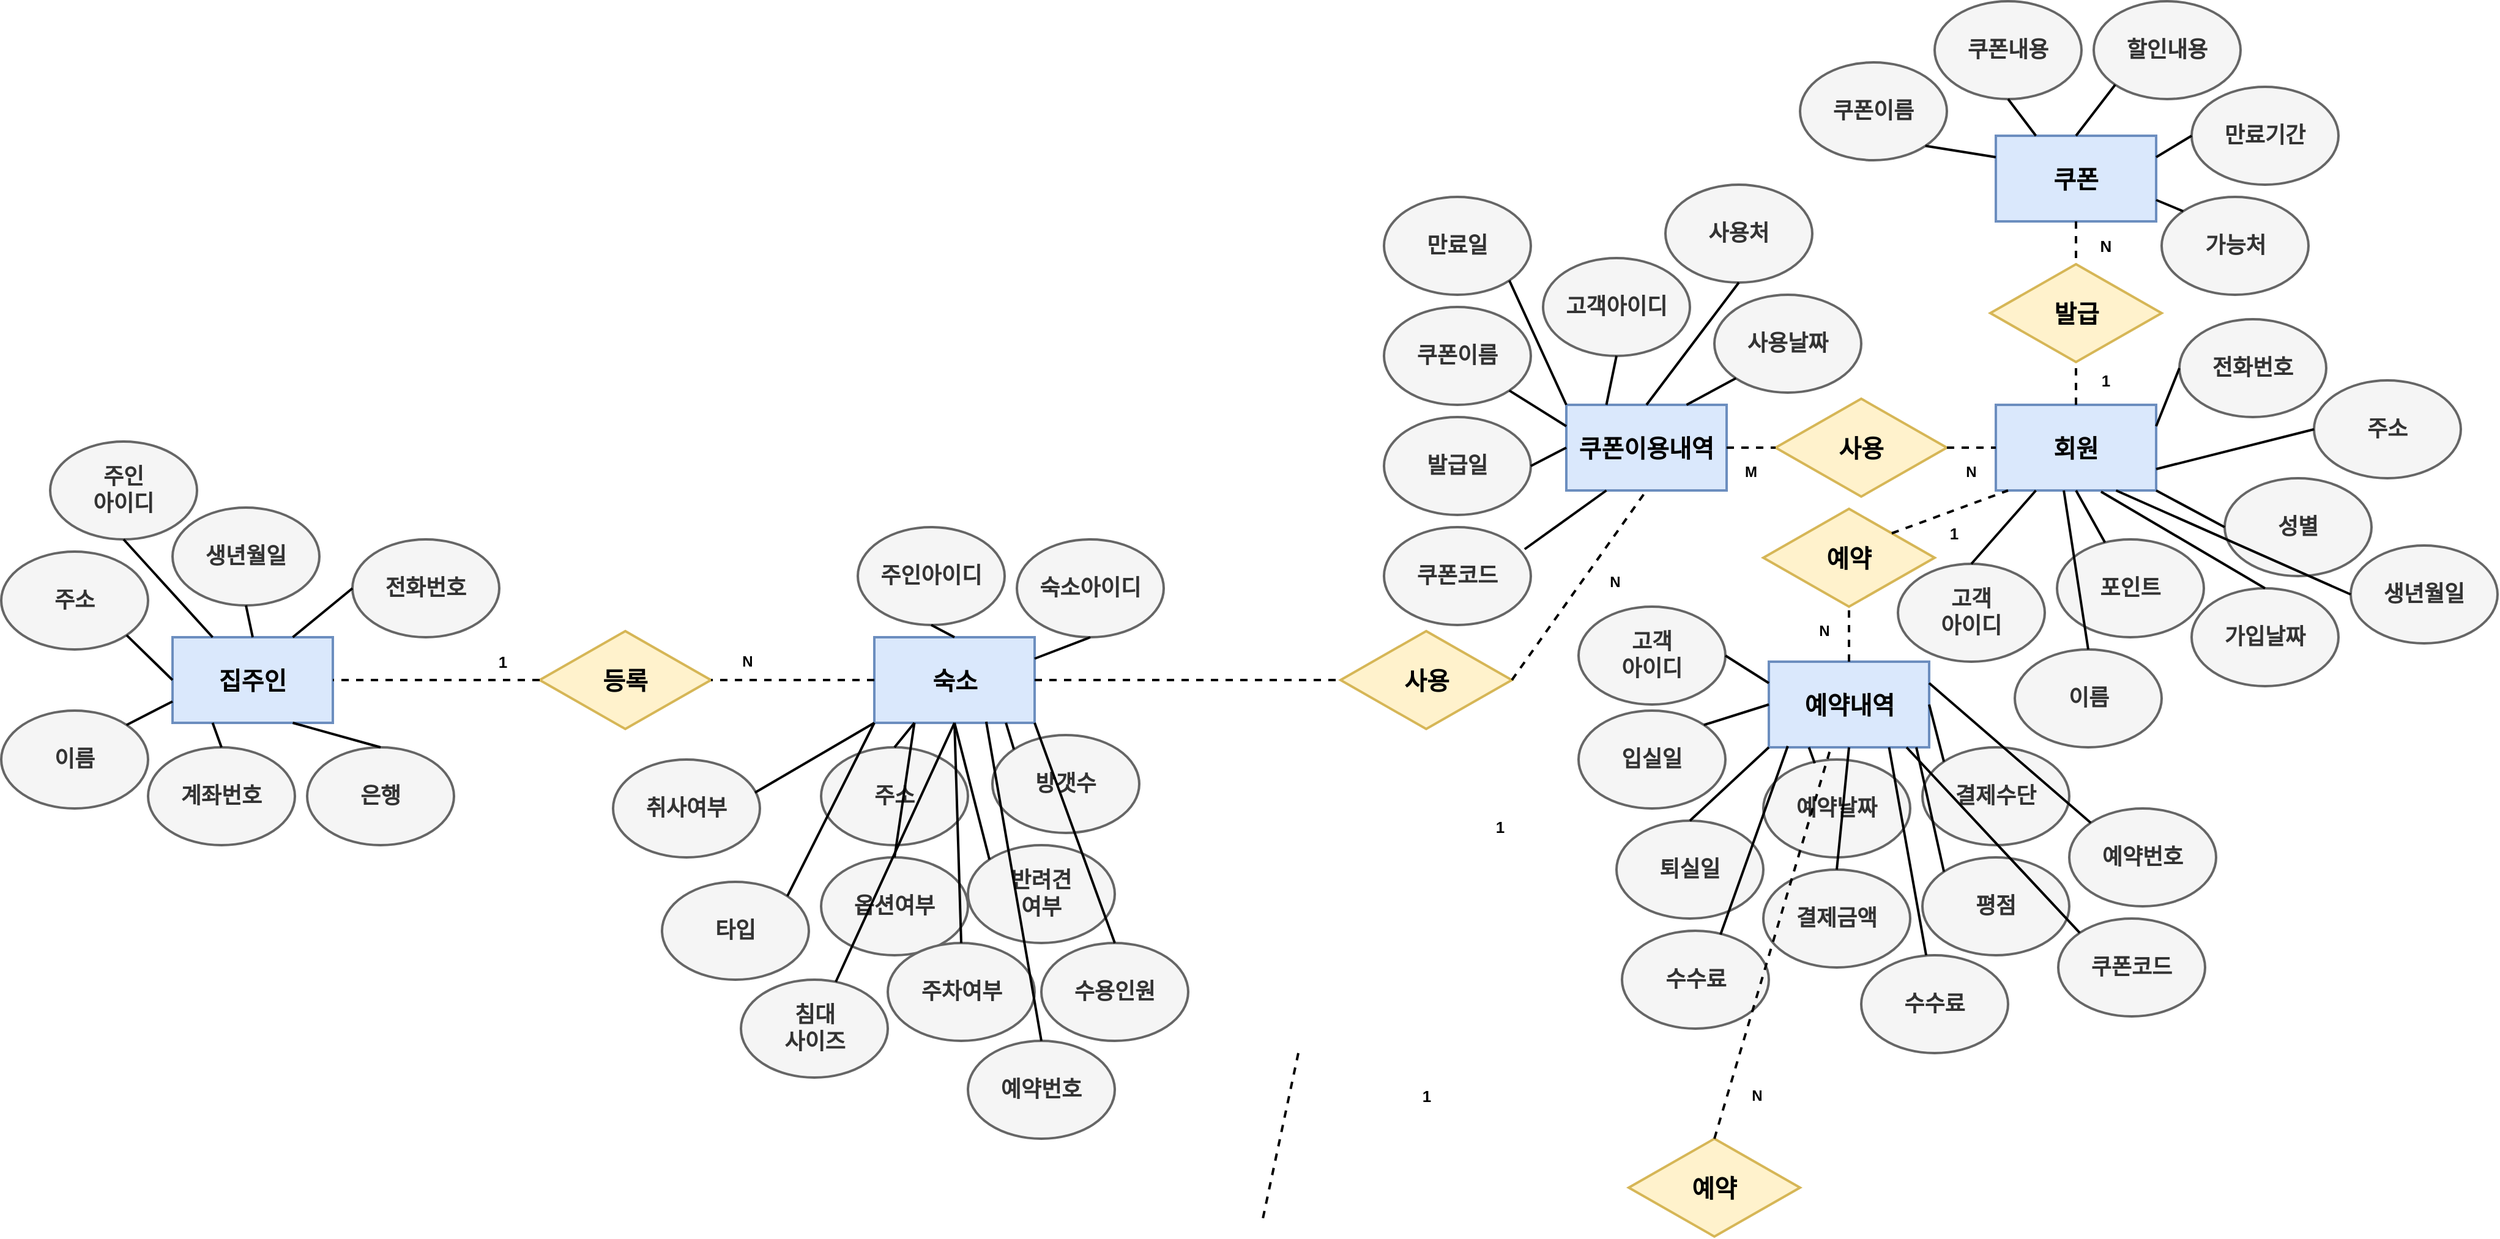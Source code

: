 <mxfile version="26.0.16">
  <diagram name="페이지-1" id="A7KoAqLpkC3rf8sDOBmB">
    <mxGraphModel dx="3703" dy="1114" grid="1" gridSize="10" guides="1" tooltips="1" connect="1" arrows="1" fold="1" page="1" pageScale="1" pageWidth="827" pageHeight="1169" math="0" shadow="0">
      <root>
        <mxCell id="0" />
        <mxCell id="1" parent="0" />
        <mxCell id="lKcTm5he1GSqPfXgZawS-9" value="등록" style="rhombus;whiteSpace=wrap;html=1;strokeWidth=2;fontSize=20;fontStyle=1;fillColor=#fff2cc;strokeColor=#d6b656;" parent="1" vertex="1">
          <mxGeometry x="-670" y="685" width="140" height="80" as="geometry" />
        </mxCell>
        <mxCell id="XDs98SbG8sYgr_woH9iY-4" value="예약" style="rhombus;whiteSpace=wrap;html=1;strokeWidth=2;fontSize=20;fontStyle=1;fillColor=#fff2cc;strokeColor=#d6b656;" parent="1" vertex="1">
          <mxGeometry x="330" y="585" width="140" height="80" as="geometry" />
        </mxCell>
        <mxCell id="BoZ32wy5WJJVuOqSIw8r-2" value="&lt;b&gt;쿠폰&lt;/b&gt;" style="rounded=0;whiteSpace=wrap;html=1;fillColor=#dae8fc;strokeColor=#6c8ebf;strokeWidth=2;fontSize=20;" parent="1" vertex="1">
          <mxGeometry x="520" y="280" width="131" height="70" as="geometry" />
        </mxCell>
        <mxCell id="BoZ32wy5WJJVuOqSIw8r-3" value="&lt;b&gt;회원&lt;/b&gt;" style="rounded=0;whiteSpace=wrap;html=1;fillColor=#dae8fc;strokeColor=#6c8ebf;strokeWidth=2;fontSize=20;" parent="1" vertex="1">
          <mxGeometry x="520" y="500" width="131" height="70" as="geometry" />
        </mxCell>
        <mxCell id="BoZ32wy5WJJVuOqSIw8r-4" value="&lt;b&gt;집주인&lt;/b&gt;" style="rounded=0;whiteSpace=wrap;html=1;fillColor=#dae8fc;strokeColor=#6c8ebf;strokeWidth=2;fontSize=20;" parent="1" vertex="1">
          <mxGeometry x="-970" y="690" width="131" height="70" as="geometry" />
        </mxCell>
        <mxCell id="BoZ32wy5WJJVuOqSIw8r-5" value="숙소" style="rounded=0;whiteSpace=wrap;html=1;fillColor=#dae8fc;strokeColor=#6c8ebf;strokeWidth=2;fontSize=20;fontStyle=1" parent="1" vertex="1">
          <mxGeometry x="-396.5" y="690" width="131" height="70" as="geometry" />
        </mxCell>
        <mxCell id="BoZ32wy5WJJVuOqSIw8r-6" value="쿠폰이용&lt;span style=&quot;background-color: transparent; color: light-dark(rgb(0, 0, 0), rgb(255, 255, 255));&quot;&gt;내역&lt;/span&gt;" style="rounded=0;whiteSpace=wrap;html=1;fillColor=#dae8fc;strokeColor=#6c8ebf;strokeWidth=2;fontSize=20;fontStyle=1" parent="1" vertex="1">
          <mxGeometry x="169" y="500" width="131" height="70" as="geometry" />
        </mxCell>
        <mxCell id="BoZ32wy5WJJVuOqSIw8r-7" value="예약내역" style="rounded=0;whiteSpace=wrap;html=1;fillColor=#dae8fc;strokeColor=#6c8ebf;strokeWidth=2;fontSize=20;fontStyle=1" parent="1" vertex="1">
          <mxGeometry x="334.5" y="710" width="131" height="70" as="geometry" />
        </mxCell>
        <mxCell id="BoZ32wy5WJJVuOqSIw8r-8" value="발급" style="rhombus;whiteSpace=wrap;html=1;strokeWidth=2;fontSize=20;fontStyle=1;fillColor=#fff2cc;strokeColor=#d6b656;" parent="1" vertex="1">
          <mxGeometry x="515.5" y="385" width="140" height="80" as="geometry" />
        </mxCell>
        <mxCell id="BoZ32wy5WJJVuOqSIw8r-15" value="사용" style="rhombus;whiteSpace=wrap;html=1;strokeWidth=2;fontSize=20;fontStyle=1;fillColor=#fff2cc;strokeColor=#d6b656;" parent="1" vertex="1">
          <mxGeometry x="340" y="495" width="140" height="80" as="geometry" />
        </mxCell>
        <mxCell id="BoZ32wy5WJJVuOqSIw8r-18" value="&lt;b&gt;할인내용&lt;/b&gt;" style="ellipse;whiteSpace=wrap;html=1;fillColor=#f5f5f5;fontColor=#333333;strokeColor=#666666;strokeWidth=2;fontSize=18;" parent="1" vertex="1">
          <mxGeometry x="600" y="170" width="120" height="80" as="geometry" />
        </mxCell>
        <mxCell id="BoZ32wy5WJJVuOqSIw8r-19" value="만료기간" style="ellipse;whiteSpace=wrap;html=1;fillColor=#f5f5f5;fontColor=#333333;strokeColor=#666666;strokeWidth=2;fontSize=18;fontStyle=1" parent="1" vertex="1">
          <mxGeometry x="680" y="240" width="120" height="80" as="geometry" />
        </mxCell>
        <mxCell id="BoZ32wy5WJJVuOqSIw8r-20" value="쿠폰내용" style="ellipse;whiteSpace=wrap;html=1;fillColor=#f5f5f5;fontColor=#333333;strokeColor=#666666;strokeWidth=2;fontSize=18;fontStyle=1" parent="1" vertex="1">
          <mxGeometry x="470" y="170" width="120" height="80" as="geometry" />
        </mxCell>
        <mxCell id="BoZ32wy5WJJVuOqSIw8r-21" value="&lt;b&gt;쿠폰이름&lt;/b&gt;" style="ellipse;whiteSpace=wrap;html=1;fillColor=#f5f5f5;fontColor=#333333;strokeColor=#666666;strokeWidth=2;fontSize=18;" parent="1" vertex="1">
          <mxGeometry x="360" y="220" width="120" height="80" as="geometry" />
        </mxCell>
        <mxCell id="BoZ32wy5WJJVuOqSIw8r-22" value="" style="endArrow=none;html=1;rounded=0;entryX=1;entryY=1;entryDx=0;entryDy=0;exitX=0;exitY=0.25;exitDx=0;exitDy=0;strokeWidth=2;" parent="1" source="BoZ32wy5WJJVuOqSIw8r-2" target="BoZ32wy5WJJVuOqSIw8r-21" edge="1">
          <mxGeometry width="50" height="50" relative="1" as="geometry">
            <mxPoint x="390" y="380" as="sourcePoint" />
            <mxPoint x="440" y="330" as="targetPoint" />
          </mxGeometry>
        </mxCell>
        <mxCell id="BoZ32wy5WJJVuOqSIw8r-23" value="" style="endArrow=none;html=1;rounded=0;entryX=0.5;entryY=1;entryDx=0;entryDy=0;exitX=0.25;exitY=0;exitDx=0;exitDy=0;strokeWidth=2;" parent="1" source="BoZ32wy5WJJVuOqSIw8r-2" target="BoZ32wy5WJJVuOqSIw8r-20" edge="1">
          <mxGeometry width="50" height="50" relative="1" as="geometry">
            <mxPoint x="530" y="308" as="sourcePoint" />
            <mxPoint x="440" y="250" as="targetPoint" />
          </mxGeometry>
        </mxCell>
        <mxCell id="BoZ32wy5WJJVuOqSIw8r-24" value="" style="endArrow=none;html=1;rounded=0;entryX=0;entryY=1;entryDx=0;entryDy=0;exitX=0.5;exitY=0;exitDx=0;exitDy=0;strokeWidth=2;" parent="1" source="BoZ32wy5WJJVuOqSIw8r-2" target="BoZ32wy5WJJVuOqSIw8r-18" edge="1">
          <mxGeometry width="50" height="50" relative="1" as="geometry">
            <mxPoint x="563" y="290" as="sourcePoint" />
            <mxPoint x="570" y="250" as="targetPoint" />
          </mxGeometry>
        </mxCell>
        <mxCell id="BoZ32wy5WJJVuOqSIw8r-25" value="" style="endArrow=none;html=1;rounded=0;entryX=0;entryY=0.5;entryDx=0;entryDy=0;exitX=1;exitY=0.25;exitDx=0;exitDy=0;strokeWidth=2;" parent="1" source="BoZ32wy5WJJVuOqSIw8r-2" target="BoZ32wy5WJJVuOqSIw8r-19" edge="1">
          <mxGeometry width="50" height="50" relative="1" as="geometry">
            <mxPoint x="596" y="290" as="sourcePoint" />
            <mxPoint x="658" y="238" as="targetPoint" />
          </mxGeometry>
        </mxCell>
        <mxCell id="BoZ32wy5WJJVuOqSIw8r-26" value="가능처" style="ellipse;whiteSpace=wrap;html=1;fillColor=#f5f5f5;fontColor=#333333;strokeColor=#666666;strokeWidth=2;fontSize=18;fontStyle=1" parent="1" vertex="1">
          <mxGeometry x="655.5" y="330" width="120" height="80" as="geometry" />
        </mxCell>
        <mxCell id="BoZ32wy5WJJVuOqSIw8r-27" value="" style="endArrow=none;html=1;rounded=0;entryX=0;entryY=0;entryDx=0;entryDy=0;exitX=1;exitY=0.75;exitDx=0;exitDy=0;strokeWidth=2;" parent="1" source="BoZ32wy5WJJVuOqSIw8r-2" target="BoZ32wy5WJJVuOqSIw8r-26" edge="1">
          <mxGeometry width="50" height="50" relative="1" as="geometry">
            <mxPoint x="661" y="308" as="sourcePoint" />
            <mxPoint x="690" y="290" as="targetPoint" />
          </mxGeometry>
        </mxCell>
        <mxCell id="BoZ32wy5WJJVuOqSIw8r-28" value="" style="endArrow=none;dashed=1;html=1;rounded=0;entryX=0.5;entryY=1;entryDx=0;entryDy=0;exitX=0.5;exitY=0;exitDx=0;exitDy=0;strokeWidth=2;" parent="1" source="BoZ32wy5WJJVuOqSIw8r-3" target="BoZ32wy5WJJVuOqSIw8r-8" edge="1">
          <mxGeometry width="50" height="50" relative="1" as="geometry">
            <mxPoint x="390" y="380" as="sourcePoint" />
            <mxPoint x="440" y="330" as="targetPoint" />
          </mxGeometry>
        </mxCell>
        <mxCell id="BoZ32wy5WJJVuOqSIw8r-29" value="" style="endArrow=none;dashed=1;html=1;rounded=0;entryX=0.5;entryY=0;entryDx=0;entryDy=0;exitX=0.5;exitY=1;exitDx=0;exitDy=0;strokeWidth=2;" parent="1" source="BoZ32wy5WJJVuOqSIw8r-2" target="BoZ32wy5WJJVuOqSIw8r-8" edge="1">
          <mxGeometry width="50" height="50" relative="1" as="geometry">
            <mxPoint x="326" y="325" as="sourcePoint" />
            <mxPoint x="354" y="325" as="targetPoint" />
          </mxGeometry>
        </mxCell>
        <mxCell id="BoZ32wy5WJJVuOqSIw8r-30" value="1" style="text;html=1;align=center;verticalAlign=middle;whiteSpace=wrap;rounded=0;fontStyle=1;fontSize=13;" parent="1" vertex="1">
          <mxGeometry x="580" y="465" width="60" height="30" as="geometry" />
        </mxCell>
        <mxCell id="BoZ32wy5WJJVuOqSIw8r-31" value="N" style="text;html=1;align=center;verticalAlign=middle;whiteSpace=wrap;rounded=0;fontStyle=1;fontSize=13;" parent="1" vertex="1">
          <mxGeometry x="580" y="355" width="60" height="30" as="geometry" />
        </mxCell>
        <mxCell id="BoZ32wy5WJJVuOqSIw8r-32" value="" style="endArrow=none;dashed=1;html=1;rounded=0;entryX=0;entryY=0.5;entryDx=0;entryDy=0;exitX=1;exitY=0.5;exitDx=0;exitDy=0;fontStyle=1;endSize=7;strokeWidth=2;" parent="1" source="BoZ32wy5WJJVuOqSIw8r-15" target="BoZ32wy5WJJVuOqSIw8r-3" edge="1">
          <mxGeometry width="50" height="50" relative="1" as="geometry">
            <mxPoint x="530" y="325" as="sourcePoint" />
            <mxPoint x="494" y="325" as="targetPoint" />
          </mxGeometry>
        </mxCell>
        <mxCell id="BoZ32wy5WJJVuOqSIw8r-33" value="" style="endArrow=none;dashed=1;html=1;rounded=0;entryX=0;entryY=0.5;entryDx=0;entryDy=0;exitX=1;exitY=0.5;exitDx=0;exitDy=0;fontStyle=1;strokeWidth=2;" parent="1" source="BoZ32wy5WJJVuOqSIw8r-6" target="BoZ32wy5WJJVuOqSIw8r-15" edge="1">
          <mxGeometry width="50" height="50" relative="1" as="geometry">
            <mxPoint x="260" y="395" as="sourcePoint" />
            <mxPoint x="260" y="360" as="targetPoint" />
          </mxGeometry>
        </mxCell>
        <mxCell id="BoZ32wy5WJJVuOqSIw8r-34" value="N" style="text;html=1;align=center;verticalAlign=middle;whiteSpace=wrap;rounded=0;fontStyle=1" parent="1" vertex="1">
          <mxGeometry x="470" y="540" width="60" height="30" as="geometry" />
        </mxCell>
        <mxCell id="BoZ32wy5WJJVuOqSIw8r-35" value="M" style="text;html=1;align=center;verticalAlign=middle;whiteSpace=wrap;rounded=0;fontStyle=1" parent="1" vertex="1">
          <mxGeometry x="290" y="540" width="60" height="30" as="geometry" />
        </mxCell>
        <mxCell id="BoZ32wy5WJJVuOqSIw8r-37" value="생년월일" style="ellipse;whiteSpace=wrap;html=1;fillColor=#f5f5f5;fontColor=#333333;strokeColor=#666666;strokeWidth=2;fontSize=18;fontStyle=1" parent="1" vertex="1">
          <mxGeometry x="810" y="615" width="120" height="80" as="geometry" />
        </mxCell>
        <mxCell id="BoZ32wy5WJJVuOqSIw8r-38" value="고객&lt;div&gt;아이디&lt;/div&gt;" style="ellipse;whiteSpace=wrap;html=1;fillColor=#f5f5f5;fontColor=#333333;strokeColor=#666666;strokeWidth=2;fontSize=18;fontStyle=1" parent="1" vertex="1">
          <mxGeometry x="440" y="630" width="120" height="80" as="geometry" />
        </mxCell>
        <mxCell id="BoZ32wy5WJJVuOqSIw8r-39" value="이름" style="ellipse;whiteSpace=wrap;html=1;fillColor=#f5f5f5;fontColor=#333333;strokeColor=#666666;strokeWidth=2;fontSize=18;fontStyle=1" parent="1" vertex="1">
          <mxGeometry x="535.5" y="700" width="120" height="80" as="geometry" />
        </mxCell>
        <mxCell id="BoZ32wy5WJJVuOqSIw8r-40" value="주소" style="ellipse;whiteSpace=wrap;html=1;fillColor=#f5f5f5;fontColor=#333333;strokeColor=#666666;strokeWidth=2;fontSize=18;fontStyle=1" parent="1" vertex="1">
          <mxGeometry x="780" y="480" width="120" height="80" as="geometry" />
        </mxCell>
        <mxCell id="BoZ32wy5WJJVuOqSIw8r-41" value="전화번호" style="ellipse;whiteSpace=wrap;html=1;fillColor=#f5f5f5;fontColor=#333333;strokeColor=#666666;strokeWidth=2;fontSize=18;fontStyle=1" parent="1" vertex="1">
          <mxGeometry x="670" y="430" width="120" height="80" as="geometry" />
        </mxCell>
        <mxCell id="BoZ32wy5WJJVuOqSIw8r-42" value="성별" style="ellipse;whiteSpace=wrap;html=1;fillColor=#f5f5f5;fontColor=#333333;strokeColor=#666666;strokeWidth=2;fontSize=18;fontStyle=1" parent="1" vertex="1">
          <mxGeometry x="707" y="560" width="120" height="80" as="geometry" />
        </mxCell>
        <mxCell id="BoZ32wy5WJJVuOqSIw8r-43" value="가입날짜" style="ellipse;whiteSpace=wrap;html=1;fillColor=#f5f5f5;fontColor=#333333;strokeColor=#666666;strokeWidth=2;fontSize=18;fontStyle=1" parent="1" vertex="1">
          <mxGeometry x="680" y="650" width="120" height="80" as="geometry" />
        </mxCell>
        <mxCell id="BoZ32wy5WJJVuOqSIw8r-44" value="포인트" style="ellipse;whiteSpace=wrap;html=1;fillColor=#f5f5f5;fontColor=#333333;strokeColor=#666666;strokeWidth=2;fontSize=18;fontStyle=1" parent="1" vertex="1">
          <mxGeometry x="570" y="610" width="120" height="80" as="geometry" />
        </mxCell>
        <mxCell id="BoZ32wy5WJJVuOqSIw8r-45" value="" style="endArrow=none;html=1;rounded=0;entryX=0;entryY=0.5;entryDx=0;entryDy=0;exitX=1;exitY=0.25;exitDx=0;exitDy=0;strokeWidth=2;" parent="1" source="BoZ32wy5WJJVuOqSIw8r-3" target="BoZ32wy5WJJVuOqSIw8r-41" edge="1">
          <mxGeometry width="50" height="50" relative="1" as="geometry">
            <mxPoint x="530" y="308" as="sourcePoint" />
            <mxPoint x="472" y="298" as="targetPoint" />
            <Array as="points" />
          </mxGeometry>
        </mxCell>
        <mxCell id="BoZ32wy5WJJVuOqSIw8r-46" value="" style="endArrow=none;html=1;rounded=0;entryX=1;entryY=0.75;entryDx=0;entryDy=0;exitX=0;exitY=0.5;exitDx=0;exitDy=0;strokeWidth=2;" parent="1" source="BoZ32wy5WJJVuOqSIw8r-40" target="BoZ32wy5WJJVuOqSIw8r-3" edge="1">
          <mxGeometry width="50" height="50" relative="1" as="geometry">
            <mxPoint x="530" y="308" as="sourcePoint" />
            <mxPoint x="472" y="298" as="targetPoint" />
          </mxGeometry>
        </mxCell>
        <mxCell id="BoZ32wy5WJJVuOqSIw8r-47" value="" style="endArrow=none;html=1;rounded=0;entryX=0.75;entryY=1;entryDx=0;entryDy=0;exitX=0;exitY=0.5;exitDx=0;exitDy=0;strokeWidth=2;" parent="1" source="BoZ32wy5WJJVuOqSIw8r-37" target="BoZ32wy5WJJVuOqSIw8r-3" edge="1">
          <mxGeometry width="50" height="50" relative="1" as="geometry">
            <mxPoint x="698" y="582" as="sourcePoint" />
            <mxPoint x="661" y="563" as="targetPoint" />
          </mxGeometry>
        </mxCell>
        <mxCell id="BoZ32wy5WJJVuOqSIw8r-48" value="" style="endArrow=none;html=1;rounded=0;entryX=1;entryY=1;entryDx=0;entryDy=0;exitX=0;exitY=0.5;exitDx=0;exitDy=0;strokeWidth=2;" parent="1" source="BoZ32wy5WJJVuOqSIw8r-42" target="BoZ32wy5WJJVuOqSIw8r-3" edge="1">
          <mxGeometry width="50" height="50" relative="1" as="geometry">
            <mxPoint x="620" y="610" as="sourcePoint" />
            <mxPoint x="628" y="580" as="targetPoint" />
          </mxGeometry>
        </mxCell>
        <mxCell id="BoZ32wy5WJJVuOqSIw8r-49" value="" style="endArrow=none;html=1;rounded=0;entryX=0.424;entryY=1;entryDx=0;entryDy=0;exitX=0.5;exitY=0;exitDx=0;exitDy=0;strokeWidth=2;entryPerimeter=0;" parent="1" source="BoZ32wy5WJJVuOqSIw8r-39" target="BoZ32wy5WJJVuOqSIw8r-3" edge="1">
          <mxGeometry width="50" height="50" relative="1" as="geometry">
            <mxPoint x="620" y="610" as="sourcePoint" />
            <mxPoint x="628" y="580" as="targetPoint" />
          </mxGeometry>
        </mxCell>
        <mxCell id="BoZ32wy5WJJVuOqSIw8r-50" value="" style="endArrow=none;html=1;rounded=0;exitX=0.5;exitY=0;exitDx=0;exitDy=0;strokeWidth=2;entryX=0.25;entryY=1;entryDx=0;entryDy=0;" parent="1" source="BoZ32wy5WJJVuOqSIw8r-38" target="BoZ32wy5WJJVuOqSIw8r-3" edge="1">
          <mxGeometry width="50" height="50" relative="1" as="geometry">
            <mxPoint x="550" y="690" as="sourcePoint" />
            <mxPoint x="530" y="590" as="targetPoint" />
          </mxGeometry>
        </mxCell>
        <mxCell id="BoZ32wy5WJJVuOqSIw8r-51" value="" style="endArrow=none;html=1;rounded=0;entryX=0.656;entryY=1.014;entryDx=0;entryDy=0;exitX=0.5;exitY=0;exitDx=0;exitDy=0;strokeWidth=2;entryPerimeter=0;" parent="1" source="BoZ32wy5WJJVuOqSIw8r-43" target="BoZ32wy5WJJVuOqSIw8r-3" edge="1">
          <mxGeometry width="50" height="50" relative="1" as="geometry">
            <mxPoint x="550" y="690" as="sourcePoint" />
            <mxPoint x="563" y="580" as="targetPoint" />
          </mxGeometry>
        </mxCell>
        <mxCell id="BoZ32wy5WJJVuOqSIw8r-52" value="" style="endArrow=none;html=1;rounded=0;entryX=0.5;entryY=1;entryDx=0;entryDy=0;strokeWidth=2;" parent="1" source="BoZ32wy5WJJVuOqSIw8r-44" target="BoZ32wy5WJJVuOqSIw8r-3" edge="1">
          <mxGeometry width="50" height="50" relative="1" as="geometry">
            <mxPoint x="618" y="752" as="sourcePoint" />
            <mxPoint x="596" y="580" as="targetPoint" />
          </mxGeometry>
        </mxCell>
        <mxCell id="BoZ32wy5WJJVuOqSIw8r-53" value="쿠폰코드" style="ellipse;whiteSpace=wrap;html=1;fillColor=#f5f5f5;fontColor=#333333;strokeColor=#666666;strokeWidth=2;fontSize=18;fontStyle=1" parent="1" vertex="1">
          <mxGeometry x="20" y="600" width="120" height="80" as="geometry" />
        </mxCell>
        <mxCell id="BoZ32wy5WJJVuOqSIw8r-54" value="고객아이디" style="ellipse;whiteSpace=wrap;html=1;fillColor=#f5f5f5;fontColor=#333333;strokeColor=#666666;strokeWidth=2;fontSize=18;fontStyle=1" parent="1" vertex="1">
          <mxGeometry x="150" y="380" width="120" height="80" as="geometry" />
        </mxCell>
        <mxCell id="BoZ32wy5WJJVuOqSIw8r-55" value="쿠폰이름" style="ellipse;whiteSpace=wrap;html=1;fillColor=#f5f5f5;fontColor=#333333;strokeColor=#666666;strokeWidth=2;fontSize=18;fontStyle=1" parent="1" vertex="1">
          <mxGeometry x="20" y="420" width="120" height="80" as="geometry" />
        </mxCell>
        <mxCell id="BoZ32wy5WJJVuOqSIw8r-56" value="발급일" style="ellipse;whiteSpace=wrap;html=1;fillColor=#f5f5f5;fontColor=#333333;strokeColor=#666666;strokeWidth=2;fontSize=18;fontStyle=1" parent="1" vertex="1">
          <mxGeometry x="20" y="510" width="120" height="80" as="geometry" />
        </mxCell>
        <mxCell id="BoZ32wy5WJJVuOqSIw8r-57" value="만료일" style="ellipse;whiteSpace=wrap;html=1;fillColor=#f5f5f5;fontColor=#333333;strokeColor=#666666;strokeWidth=2;fontSize=18;fontStyle=1" parent="1" vertex="1">
          <mxGeometry x="20" y="330" width="120" height="80" as="geometry" />
        </mxCell>
        <mxCell id="BoZ32wy5WJJVuOqSIw8r-58" value="사용날짜" style="ellipse;whiteSpace=wrap;html=1;fillColor=#f5f5f5;fontColor=#333333;strokeColor=#666666;strokeWidth=2;fontSize=18;fontStyle=1" parent="1" vertex="1">
          <mxGeometry x="290" y="410" width="120" height="80" as="geometry" />
        </mxCell>
        <mxCell id="BoZ32wy5WJJVuOqSIw8r-59" value="사용처" style="ellipse;whiteSpace=wrap;html=1;fillColor=#f5f5f5;fontColor=#333333;strokeColor=#666666;strokeWidth=2;fontSize=18;fontStyle=1" parent="1" vertex="1">
          <mxGeometry x="250" y="320" width="120" height="80" as="geometry" />
        </mxCell>
        <mxCell id="BoZ32wy5WJJVuOqSIw8r-60" value="" style="endArrow=none;html=1;rounded=0;entryX=0.5;entryY=1;entryDx=0;entryDy=0;exitX=0.25;exitY=0;exitDx=0;exitDy=0;strokeWidth=2;" parent="1" source="BoZ32wy5WJJVuOqSIw8r-6" target="BoZ32wy5WJJVuOqSIw8r-54" edge="1">
          <mxGeometry width="50" height="50" relative="1" as="geometry">
            <mxPoint x="530" y="308" as="sourcePoint" />
            <mxPoint x="472" y="298" as="targetPoint" />
          </mxGeometry>
        </mxCell>
        <mxCell id="BoZ32wy5WJJVuOqSIw8r-61" value="" style="endArrow=none;html=1;rounded=0;entryX=0.5;entryY=1;entryDx=0;entryDy=0;exitX=0.5;exitY=0;exitDx=0;exitDy=0;strokeWidth=2;" parent="1" source="BoZ32wy5WJJVuOqSIw8r-6" target="BoZ32wy5WJJVuOqSIw8r-59" edge="1">
          <mxGeometry width="50" height="50" relative="1" as="geometry">
            <mxPoint x="212" y="510" as="sourcePoint" />
            <mxPoint x="220" y="470" as="targetPoint" />
          </mxGeometry>
        </mxCell>
        <mxCell id="BoZ32wy5WJJVuOqSIw8r-62" value="" style="endArrow=none;html=1;rounded=0;entryX=0;entryY=1;entryDx=0;entryDy=0;exitX=0.75;exitY=0;exitDx=0;exitDy=0;strokeWidth=2;" parent="1" source="BoZ32wy5WJJVuOqSIw8r-6" target="BoZ32wy5WJJVuOqSIw8r-58" edge="1">
          <mxGeometry width="50" height="50" relative="1" as="geometry">
            <mxPoint x="245" y="510" as="sourcePoint" />
            <mxPoint x="320" y="410" as="targetPoint" />
          </mxGeometry>
        </mxCell>
        <mxCell id="BoZ32wy5WJJVuOqSIw8r-63" value="" style="endArrow=none;html=1;rounded=0;entryX=1;entryY=1;entryDx=0;entryDy=0;exitX=0;exitY=0;exitDx=0;exitDy=0;strokeWidth=2;" parent="1" source="BoZ32wy5WJJVuOqSIw8r-6" target="BoZ32wy5WJJVuOqSIw8r-57" edge="1">
          <mxGeometry width="50" height="50" relative="1" as="geometry">
            <mxPoint x="277" y="510" as="sourcePoint" />
            <mxPoint x="318" y="488" as="targetPoint" />
          </mxGeometry>
        </mxCell>
        <mxCell id="BoZ32wy5WJJVuOqSIw8r-64" value="" style="endArrow=none;html=1;rounded=0;entryX=1;entryY=1;entryDx=0;entryDy=0;exitX=0;exitY=0.25;exitDx=0;exitDy=0;strokeWidth=2;" parent="1" source="BoZ32wy5WJJVuOqSIw8r-6" target="BoZ32wy5WJJVuOqSIw8r-55" edge="1">
          <mxGeometry width="50" height="50" relative="1" as="geometry">
            <mxPoint x="179" y="510" as="sourcePoint" />
            <mxPoint x="132" y="408" as="targetPoint" />
          </mxGeometry>
        </mxCell>
        <mxCell id="BoZ32wy5WJJVuOqSIw8r-65" value="" style="endArrow=none;html=1;rounded=0;entryX=1;entryY=0.5;entryDx=0;entryDy=0;exitX=0;exitY=0.5;exitDx=0;exitDy=0;strokeWidth=2;" parent="1" source="BoZ32wy5WJJVuOqSIw8r-6" target="BoZ32wy5WJJVuOqSIw8r-56" edge="1">
          <mxGeometry width="50" height="50" relative="1" as="geometry">
            <mxPoint x="179" y="528" as="sourcePoint" />
            <mxPoint x="132" y="498" as="targetPoint" />
          </mxGeometry>
        </mxCell>
        <mxCell id="BoZ32wy5WJJVuOqSIw8r-66" value="" style="endArrow=none;html=1;rounded=0;entryX=0.958;entryY=0.225;entryDx=0;entryDy=0;exitX=0.25;exitY=1;exitDx=0;exitDy=0;strokeWidth=2;entryPerimeter=0;" parent="1" source="BoZ32wy5WJJVuOqSIw8r-6" target="BoZ32wy5WJJVuOqSIw8r-53" edge="1">
          <mxGeometry width="50" height="50" relative="1" as="geometry">
            <mxPoint x="179" y="545" as="sourcePoint" />
            <mxPoint x="150" y="560" as="targetPoint" />
          </mxGeometry>
        </mxCell>
        <mxCell id="BoZ32wy5WJJVuOqSIw8r-67" value="" style="endArrow=none;dashed=1;html=1;rounded=0;entryX=1;entryY=1;entryDx=0;entryDy=0;exitX=1;exitY=0;exitDx=0;exitDy=0;fontStyle=1;strokeWidth=2;" parent="1" source="XDs98SbG8sYgr_woH9iY-4" target="BoZ32wy5WJJVuOqSIw8r-34" edge="1">
          <mxGeometry width="50" height="50" relative="1" as="geometry">
            <mxPoint x="310" y="545" as="sourcePoint" />
            <mxPoint x="350" y="545" as="targetPoint" />
          </mxGeometry>
        </mxCell>
        <mxCell id="BoZ32wy5WJJVuOqSIw8r-68" value="" style="endArrow=none;dashed=1;html=1;rounded=0;entryX=0.5;entryY=1;entryDx=0;entryDy=0;exitX=0.5;exitY=0;exitDx=0;exitDy=0;fontStyle=1;strokeWidth=2;" parent="1" source="BoZ32wy5WJJVuOqSIw8r-7" target="XDs98SbG8sYgr_woH9iY-4" edge="1">
          <mxGeometry width="50" height="50" relative="1" as="geometry">
            <mxPoint x="405" y="630" as="sourcePoint" />
            <mxPoint x="540" y="580" as="targetPoint" />
          </mxGeometry>
        </mxCell>
        <mxCell id="BoZ32wy5WJJVuOqSIw8r-69" value="1" style="text;html=1;align=center;verticalAlign=middle;whiteSpace=wrap;rounded=0;fontStyle=1;fontSize=13;" parent="1" vertex="1">
          <mxGeometry x="455.5" y="590" width="60" height="30" as="geometry" />
        </mxCell>
        <mxCell id="BoZ32wy5WJJVuOqSIw8r-70" value="N" style="text;html=1;align=center;verticalAlign=middle;whiteSpace=wrap;rounded=0;fontStyle=1" parent="1" vertex="1">
          <mxGeometry x="350" y="670" width="60" height="30" as="geometry" />
        </mxCell>
        <mxCell id="BoZ32wy5WJJVuOqSIw8r-72" value="" style="endArrow=none;dashed=1;html=1;rounded=0;entryX=1;entryY=0.5;entryDx=0;entryDy=0;fontStyle=1;strokeWidth=2;exitX=0;exitY=0.5;exitDx=0;exitDy=0;" parent="1" source="BoZ32wy5WJJVuOqSIw8r-5" target="lKcTm5he1GSqPfXgZawS-9" edge="1">
          <mxGeometry width="50" height="50" relative="1" as="geometry">
            <mxPoint x="-20" y="820" as="sourcePoint" />
            <mxPoint x="-120" y="805" as="targetPoint" />
          </mxGeometry>
        </mxCell>
        <mxCell id="BoZ32wy5WJJVuOqSIw8r-73" value="" style="endArrow=none;dashed=1;html=1;rounded=0;entryX=1;entryY=0.5;entryDx=0;entryDy=0;exitX=0;exitY=0.5;exitDx=0;exitDy=0;fontStyle=1;strokeWidth=2;" parent="1" source="lKcTm5he1GSqPfXgZawS-9" target="BoZ32wy5WJJVuOqSIw8r-4" edge="1">
          <mxGeometry width="50" height="50" relative="1" as="geometry">
            <mxPoint x="320" y="890" as="sourcePoint" />
            <mxPoint x="380" y="890" as="targetPoint" />
          </mxGeometry>
        </mxCell>
        <mxCell id="BoZ32wy5WJJVuOqSIw8r-74" value="1" style="text;html=1;align=center;verticalAlign=middle;whiteSpace=wrap;rounded=0;fontStyle=1;fontSize=13;" parent="1" vertex="1">
          <mxGeometry x="-730" y="695" width="60" height="30" as="geometry" />
        </mxCell>
        <mxCell id="BoZ32wy5WJJVuOqSIw8r-75" value="N" style="text;html=1;align=center;verticalAlign=middle;whiteSpace=wrap;rounded=0;fontStyle=1" parent="1" vertex="1">
          <mxGeometry x="-530" y="695" width="60" height="30" as="geometry" />
        </mxCell>
        <mxCell id="BoZ32wy5WJJVuOqSIw8r-76" value="사용" style="rhombus;whiteSpace=wrap;html=1;strokeWidth=2;fontSize=20;fontStyle=1;fillColor=#fff2cc;strokeColor=#d6b656;" parent="1" vertex="1">
          <mxGeometry x="-15.5" y="685" width="140" height="80" as="geometry" />
        </mxCell>
        <mxCell id="BoZ32wy5WJJVuOqSIw8r-77" value="" style="endArrow=none;dashed=1;html=1;rounded=0;entryX=0;entryY=0.5;entryDx=0;entryDy=0;exitX=1;exitY=0.5;exitDx=0;exitDy=0;fontStyle=1;strokeWidth=2;" parent="1" source="BoZ32wy5WJJVuOqSIw8r-5" target="BoZ32wy5WJJVuOqSIw8r-76" edge="1">
          <mxGeometry width="50" height="50" relative="1" as="geometry">
            <mxPoint x="314.5" y="1080" as="sourcePoint" />
            <mxPoint x="374.5" y="1080" as="targetPoint" />
          </mxGeometry>
        </mxCell>
        <mxCell id="BoZ32wy5WJJVuOqSIw8r-78" value="" style="endArrow=none;dashed=1;html=1;rounded=0;entryX=0.5;entryY=1;entryDx=0;entryDy=0;fontStyle=1;strokeWidth=2;exitX=1;exitY=0.5;exitDx=0;exitDy=0;" parent="1" source="BoZ32wy5WJJVuOqSIw8r-76" target="BoZ32wy5WJJVuOqSIw8r-6" edge="1">
          <mxGeometry width="50" height="50" relative="1" as="geometry">
            <mxPoint x="245" y="855" as="sourcePoint" />
            <mxPoint x="245" y="760" as="targetPoint" />
          </mxGeometry>
        </mxCell>
        <mxCell id="BoZ32wy5WJJVuOqSIw8r-79" value="1" style="text;html=1;align=center;verticalAlign=middle;whiteSpace=wrap;rounded=0;fontStyle=1;fontSize=13;" parent="1" vertex="1">
          <mxGeometry x="84.5" y="830" width="60" height="30" as="geometry" />
        </mxCell>
        <mxCell id="BoZ32wy5WJJVuOqSIw8r-80" value="N" style="text;html=1;align=center;verticalAlign=middle;whiteSpace=wrap;rounded=0;fontStyle=1" parent="1" vertex="1">
          <mxGeometry x="179" y="630" width="60" height="30" as="geometry" />
        </mxCell>
        <mxCell id="BoZ32wy5WJJVuOqSIw8r-81" value="고객&lt;div&gt;아이디&lt;/div&gt;" style="ellipse;whiteSpace=wrap;html=1;fillColor=#f5f5f5;fontColor=#333333;strokeColor=#666666;strokeWidth=2;fontSize=18;fontStyle=1" parent="1" vertex="1">
          <mxGeometry x="179" y="665" width="120" height="80" as="geometry" />
        </mxCell>
        <mxCell id="BoZ32wy5WJJVuOqSIw8r-82" value="입실일" style="ellipse;whiteSpace=wrap;html=1;fillColor=#f5f5f5;fontColor=#333333;strokeColor=#666666;strokeWidth=2;fontSize=18;fontStyle=1" parent="1" vertex="1">
          <mxGeometry x="179" y="750" width="120" height="80" as="geometry" />
        </mxCell>
        <mxCell id="BoZ32wy5WJJVuOqSIw8r-83" value="퇴실일" style="ellipse;whiteSpace=wrap;html=1;fillColor=#f5f5f5;fontColor=#333333;strokeColor=#666666;strokeWidth=2;fontSize=18;fontStyle=1" parent="1" vertex="1">
          <mxGeometry x="210" y="840" width="120" height="80" as="geometry" />
        </mxCell>
        <mxCell id="BoZ32wy5WJJVuOqSIw8r-84" value="예약날짜&lt;span style=&quot;color: rgba(0, 0, 0, 0); font-family: monospace; font-size: 0px; font-weight: 400; text-align: start; text-wrap-mode: nowrap;&quot;&gt;%3CmxGraphModel%3E%3Croot%3E%3CmxCell%20id%3D%220%22%2F%3E%3CmxCell%20id%3D%221%22%20parent%3D%220%22%2F%3E%3CmxCell%20id%3D%222%22%20value%3D%22%ED%87%B4%EC%8B%A4%EC%9D%BC%22%20style%3D%22ellipse%3BwhiteSpace%3Dwrap%3Bhtml%3D1%3BfillColor%3D%23f5f5f5%3BfontColor%3D%23333333%3BstrokeColor%3D%23666666%3BstrokeWidth%3D2%3BfontSize%3D18%3BfontStyle%3D1%22%20vertex%3D%221%22%20parent%3D%221%22%3E%3CmxGeometry%20x%3D%22210%22%20y%3D%22840%22%20width%3D%22120%22%20height%3D%2280%22%20as%3D%22geometry%22%2F%3E%3C%2FmxCell%3E%3C%2Froot%3E%3C%2FmxGraphModel%3E&lt;/span&gt;" style="ellipse;whiteSpace=wrap;html=1;fillColor=#f5f5f5;fontColor=#333333;strokeColor=#666666;strokeWidth=2;fontSize=18;fontStyle=1" parent="1" vertex="1">
          <mxGeometry x="330" y="790" width="120" height="80" as="geometry" />
        </mxCell>
        <mxCell id="BoZ32wy5WJJVuOqSIw8r-85" value="결제금액" style="ellipse;whiteSpace=wrap;html=1;fillColor=#f5f5f5;fontColor=#333333;strokeColor=#666666;strokeWidth=2;fontSize=18;fontStyle=1" parent="1" vertex="1">
          <mxGeometry x="330" y="880" width="120" height="80" as="geometry" />
        </mxCell>
        <mxCell id="BoZ32wy5WJJVuOqSIw8r-86" value="결제수단" style="ellipse;whiteSpace=wrap;html=1;fillColor=#f5f5f5;fontColor=#333333;strokeColor=#666666;strokeWidth=2;fontSize=18;fontStyle=1" parent="1" vertex="1">
          <mxGeometry x="460" y="780" width="120" height="80" as="geometry" />
        </mxCell>
        <mxCell id="BoZ32wy5WJJVuOqSIw8r-87" value="평점" style="ellipse;whiteSpace=wrap;html=1;fillColor=#f5f5f5;fontColor=#333333;strokeColor=#666666;strokeWidth=2;fontSize=18;fontStyle=1" parent="1" vertex="1">
          <mxGeometry x="460" y="870" width="120" height="80" as="geometry" />
        </mxCell>
        <mxCell id="BoZ32wy5WJJVuOqSIw8r-88" value="예약번호" style="ellipse;whiteSpace=wrap;html=1;fillColor=#f5f5f5;fontColor=#333333;strokeColor=#666666;strokeWidth=2;fontSize=18;fontStyle=1" parent="1" vertex="1">
          <mxGeometry x="580" y="830" width="120" height="80" as="geometry" />
        </mxCell>
        <mxCell id="BoZ32wy5WJJVuOqSIw8r-89" value="쿠폰코드" style="ellipse;whiteSpace=wrap;html=1;fillColor=#f5f5f5;fontColor=#333333;strokeColor=#666666;strokeWidth=2;fontSize=18;fontStyle=1" parent="1" vertex="1">
          <mxGeometry x="571" y="920" width="120" height="80" as="geometry" />
        </mxCell>
        <mxCell id="BoZ32wy5WJJVuOqSIw8r-90" value="수수료" style="ellipse;whiteSpace=wrap;html=1;fillColor=#f5f5f5;fontColor=#333333;strokeColor=#666666;strokeWidth=2;fontSize=18;fontStyle=1" parent="1" vertex="1">
          <mxGeometry x="410" y="950" width="120" height="80" as="geometry" />
        </mxCell>
        <mxCell id="BoZ32wy5WJJVuOqSIw8r-91" value="수수료" style="ellipse;whiteSpace=wrap;html=1;fillColor=#f5f5f5;fontColor=#333333;strokeColor=#666666;strokeWidth=2;fontSize=18;fontStyle=1" parent="1" vertex="1">
          <mxGeometry x="214.5" y="930" width="120" height="80" as="geometry" />
        </mxCell>
        <mxCell id="BoZ32wy5WJJVuOqSIw8r-93" value="" style="endArrow=none;html=1;rounded=0;exitX=0;exitY=0.25;exitDx=0;exitDy=0;strokeWidth=2;entryX=1;entryY=0.5;entryDx=0;entryDy=0;" parent="1" source="BoZ32wy5WJJVuOqSIw8r-7" target="BoZ32wy5WJJVuOqSIw8r-81" edge="1">
          <mxGeometry width="50" height="50" relative="1" as="geometry">
            <mxPoint x="510" y="640" as="sourcePoint" />
            <mxPoint x="563" y="580" as="targetPoint" />
          </mxGeometry>
        </mxCell>
        <mxCell id="BoZ32wy5WJJVuOqSIw8r-94" value="" style="endArrow=none;html=1;rounded=0;exitX=0;exitY=0.5;exitDx=0;exitDy=0;strokeWidth=2;entryX=1;entryY=0;entryDx=0;entryDy=0;" parent="1" source="BoZ32wy5WJJVuOqSIw8r-7" target="BoZ32wy5WJJVuOqSIw8r-82" edge="1">
          <mxGeometry width="50" height="50" relative="1" as="geometry">
            <mxPoint x="345" y="738" as="sourcePoint" />
            <mxPoint x="309" y="715" as="targetPoint" />
          </mxGeometry>
        </mxCell>
        <mxCell id="BoZ32wy5WJJVuOqSIw8r-95" value="" style="endArrow=none;html=1;rounded=0;exitX=0;exitY=1;exitDx=0;exitDy=0;strokeWidth=2;entryX=0.5;entryY=0;entryDx=0;entryDy=0;" parent="1" source="BoZ32wy5WJJVuOqSIw8r-7" target="BoZ32wy5WJJVuOqSIw8r-83" edge="1">
          <mxGeometry width="50" height="50" relative="1" as="geometry">
            <mxPoint x="345" y="755" as="sourcePoint" />
            <mxPoint x="291" y="772" as="targetPoint" />
          </mxGeometry>
        </mxCell>
        <mxCell id="BoZ32wy5WJJVuOqSIw8r-96" value="" style="endArrow=none;html=1;rounded=0;exitX=0.25;exitY=1;exitDx=0;exitDy=0;strokeWidth=2;entryX=0.35;entryY=0.038;entryDx=0;entryDy=0;entryPerimeter=0;" parent="1" source="BoZ32wy5WJJVuOqSIw8r-7" target="BoZ32wy5WJJVuOqSIw8r-84" edge="1">
          <mxGeometry width="50" height="50" relative="1" as="geometry">
            <mxPoint x="345" y="790" as="sourcePoint" />
            <mxPoint x="280" y="850" as="targetPoint" />
          </mxGeometry>
        </mxCell>
        <mxCell id="BoZ32wy5WJJVuOqSIw8r-97" value="" style="endArrow=none;html=1;rounded=0;exitX=0.118;exitY=0.986;exitDx=0;exitDy=0;strokeWidth=2;entryX=0.671;entryY=0.038;entryDx=0;entryDy=0;exitPerimeter=0;entryPerimeter=0;" parent="1" source="BoZ32wy5WJJVuOqSIw8r-7" target="BoZ32wy5WJJVuOqSIw8r-91" edge="1">
          <mxGeometry width="50" height="50" relative="1" as="geometry">
            <mxPoint x="345" y="790" as="sourcePoint" />
            <mxPoint x="280" y="850" as="targetPoint" />
          </mxGeometry>
        </mxCell>
        <mxCell id="BoZ32wy5WJJVuOqSIw8r-98" value="" style="endArrow=none;html=1;rounded=0;exitX=0.5;exitY=1;exitDx=0;exitDy=0;strokeWidth=2;entryX=0.5;entryY=0;entryDx=0;entryDy=0;" parent="1" source="BoZ32wy5WJJVuOqSIw8r-7" target="BoZ32wy5WJJVuOqSIw8r-85" edge="1">
          <mxGeometry width="50" height="50" relative="1" as="geometry">
            <mxPoint x="367" y="793" as="sourcePoint" />
            <mxPoint x="305" y="943" as="targetPoint" />
          </mxGeometry>
        </mxCell>
        <mxCell id="BoZ32wy5WJJVuOqSIw8r-99" value="" style="endArrow=none;html=1;rounded=0;exitX=1;exitY=0.5;exitDx=0;exitDy=0;strokeWidth=2;entryX=0;entryY=0;entryDx=0;entryDy=0;" parent="1" source="BoZ32wy5WJJVuOqSIw8r-7" target="BoZ32wy5WJJVuOqSIw8r-86" edge="1">
          <mxGeometry width="50" height="50" relative="1" as="geometry">
            <mxPoint x="410" y="790" as="sourcePoint" />
            <mxPoint x="400" y="890" as="targetPoint" />
          </mxGeometry>
        </mxCell>
        <mxCell id="BoZ32wy5WJJVuOqSIw8r-100" value="" style="endArrow=none;html=1;rounded=0;exitX=0.75;exitY=1;exitDx=0;exitDy=0;strokeWidth=2;entryX=0.442;entryY=0;entryDx=0;entryDy=0;entryPerimeter=0;" parent="1" source="BoZ32wy5WJJVuOqSIw8r-7" target="BoZ32wy5WJJVuOqSIw8r-90" edge="1">
          <mxGeometry width="50" height="50" relative="1" as="geometry">
            <mxPoint x="476" y="755" as="sourcePoint" />
            <mxPoint x="488" y="802" as="targetPoint" />
          </mxGeometry>
        </mxCell>
        <mxCell id="BoZ32wy5WJJVuOqSIw8r-101" value="" style="endArrow=none;html=1;rounded=0;exitX=0.92;exitY=1;exitDx=0;exitDy=0;strokeWidth=2;entryX=0;entryY=0;entryDx=0;entryDy=0;exitPerimeter=0;" parent="1" source="BoZ32wy5WJJVuOqSIw8r-7" target="BoZ32wy5WJJVuOqSIw8r-87" edge="1">
          <mxGeometry width="50" height="50" relative="1" as="geometry">
            <mxPoint x="443" y="790" as="sourcePoint" />
            <mxPoint x="473" y="960" as="targetPoint" />
          </mxGeometry>
        </mxCell>
        <mxCell id="BoZ32wy5WJJVuOqSIw8r-102" value="" style="endArrow=none;html=1;rounded=0;exitX=1;exitY=0.25;exitDx=0;exitDy=0;strokeWidth=2;entryX=0;entryY=0;entryDx=0;entryDy=0;" parent="1" source="BoZ32wy5WJJVuOqSIw8r-7" target="BoZ32wy5WJJVuOqSIw8r-88" edge="1">
          <mxGeometry width="50" height="50" relative="1" as="geometry">
            <mxPoint x="461" y="792" as="sourcePoint" />
            <mxPoint x="488" y="892" as="targetPoint" />
          </mxGeometry>
        </mxCell>
        <mxCell id="BoZ32wy5WJJVuOqSIw8r-103" value="" style="endArrow=none;html=1;rounded=0;exitX=0.859;exitY=1;exitDx=0;exitDy=0;strokeWidth=2;entryX=0;entryY=0;entryDx=0;entryDy=0;exitPerimeter=0;" parent="1" source="BoZ32wy5WJJVuOqSIw8r-7" target="BoZ32wy5WJJVuOqSIw8r-89" edge="1">
          <mxGeometry width="50" height="50" relative="1" as="geometry">
            <mxPoint x="465" y="790" as="sourcePoint" />
            <mxPoint x="488" y="892" as="targetPoint" />
          </mxGeometry>
        </mxCell>
        <mxCell id="BoZ32wy5WJJVuOqSIw8r-104" value="숙소아이디" style="ellipse;whiteSpace=wrap;html=1;fillColor=#f5f5f5;fontColor=#333333;strokeColor=#666666;strokeWidth=2;fontSize=18;fontStyle=1" parent="1" vertex="1">
          <mxGeometry x="-280" y="610" width="120" height="80" as="geometry" />
        </mxCell>
        <mxCell id="BoZ32wy5WJJVuOqSIw8r-105" value="주인아이디" style="ellipse;whiteSpace=wrap;html=1;fillColor=#f5f5f5;fontColor=#333333;strokeColor=#666666;strokeWidth=2;fontSize=18;fontStyle=1" parent="1" vertex="1">
          <mxGeometry x="-410" y="600" width="120" height="80" as="geometry" />
        </mxCell>
        <mxCell id="BoZ32wy5WJJVuOqSIw8r-106" value="주소" style="ellipse;whiteSpace=wrap;html=1;fillColor=#f5f5f5;fontColor=#333333;strokeColor=#666666;strokeWidth=2;fontSize=18;fontStyle=1" parent="1" vertex="1">
          <mxGeometry x="-440" y="780" width="120" height="80" as="geometry" />
        </mxCell>
        <mxCell id="BoZ32wy5WJJVuOqSIw8r-107" value="타입" style="ellipse;whiteSpace=wrap;html=1;fillColor=#f5f5f5;fontColor=#333333;strokeColor=#666666;strokeWidth=2;fontSize=18;fontStyle=1" parent="1" vertex="1">
          <mxGeometry x="-570" y="890" width="120" height="80" as="geometry" />
        </mxCell>
        <mxCell id="BoZ32wy5WJJVuOqSIw8r-108" value="옵션여부" style="ellipse;whiteSpace=wrap;html=1;fillColor=#f5f5f5;fontColor=#333333;strokeColor=#666666;strokeWidth=2;fontSize=18;fontStyle=1" parent="1" vertex="1">
          <mxGeometry x="-440" y="870" width="120" height="80" as="geometry" />
        </mxCell>
        <mxCell id="BoZ32wy5WJJVuOqSIw8r-109" value="방갯수" style="ellipse;whiteSpace=wrap;html=1;fillColor=#f5f5f5;fontColor=#333333;strokeColor=#666666;strokeWidth=2;fontSize=18;fontStyle=1" parent="1" vertex="1">
          <mxGeometry x="-300" y="770" width="120" height="80" as="geometry" />
        </mxCell>
        <mxCell id="BoZ32wy5WJJVuOqSIw8r-110" value="반려견&lt;div&gt;여부&lt;/div&gt;" style="ellipse;whiteSpace=wrap;html=1;fillColor=#f5f5f5;fontColor=#333333;strokeColor=#666666;strokeWidth=2;fontSize=18;fontStyle=1" parent="1" vertex="1">
          <mxGeometry x="-320" y="860" width="120" height="80" as="geometry" />
        </mxCell>
        <mxCell id="BoZ32wy5WJJVuOqSIw8r-111" value="취사여부" style="ellipse;whiteSpace=wrap;html=1;fillColor=#f5f5f5;fontColor=#333333;strokeColor=#666666;strokeWidth=2;fontSize=18;fontStyle=1" parent="1" vertex="1">
          <mxGeometry x="-610" y="790" width="120" height="80" as="geometry" />
        </mxCell>
        <mxCell id="BoZ32wy5WJJVuOqSIw8r-112" value="주차여부" style="ellipse;whiteSpace=wrap;html=1;fillColor=#f5f5f5;fontColor=#333333;strokeColor=#666666;strokeWidth=2;fontSize=18;fontStyle=1" parent="1" vertex="1">
          <mxGeometry x="-385.5" y="940" width="120" height="80" as="geometry" />
        </mxCell>
        <mxCell id="BoZ32wy5WJJVuOqSIw8r-113" value="침대&lt;div&gt;사이즈&lt;/div&gt;" style="ellipse;whiteSpace=wrap;html=1;fillColor=#f5f5f5;fontColor=#333333;strokeColor=#666666;strokeWidth=2;fontSize=18;fontStyle=1" parent="1" vertex="1">
          <mxGeometry x="-505.5" y="970" width="120" height="80" as="geometry" />
        </mxCell>
        <mxCell id="BoZ32wy5WJJVuOqSIw8r-114" value="수용인원" style="ellipse;whiteSpace=wrap;html=1;fillColor=#f5f5f5;fontColor=#333333;strokeColor=#666666;strokeWidth=2;fontSize=18;fontStyle=1" parent="1" vertex="1">
          <mxGeometry x="-260" y="940" width="120" height="80" as="geometry" />
        </mxCell>
        <mxCell id="BoZ32wy5WJJVuOqSIw8r-115" value="예약번호" style="ellipse;whiteSpace=wrap;html=1;fillColor=#f5f5f5;fontColor=#333333;strokeColor=#666666;strokeWidth=2;fontSize=18;fontStyle=1" parent="1" vertex="1">
          <mxGeometry x="-320" y="1020" width="120" height="80" as="geometry" />
        </mxCell>
        <mxCell id="BoZ32wy5WJJVuOqSIw8r-116" value="" style="endArrow=none;html=1;rounded=0;exitX=0.5;exitY=1;exitDx=0;exitDy=0;strokeWidth=2;entryX=1;entryY=0.25;entryDx=0;entryDy=0;" parent="1" source="BoZ32wy5WJJVuOqSIw8r-104" target="BoZ32wy5WJJVuOqSIw8r-5" edge="1">
          <mxGeometry width="50" height="50" relative="1" as="geometry">
            <mxPoint x="-210" y="439" as="sourcePoint" />
            <mxPoint x="-265" y="593" as="targetPoint" />
          </mxGeometry>
        </mxCell>
        <mxCell id="BoZ32wy5WJJVuOqSIw8r-117" value="" style="endArrow=none;html=1;rounded=0;exitX=0.5;exitY=1;exitDx=0;exitDy=0;strokeWidth=2;entryX=0.5;entryY=0;entryDx=0;entryDy=0;" parent="1" source="BoZ32wy5WJJVuOqSIw8r-105" target="BoZ32wy5WJJVuOqSIw8r-5" edge="1">
          <mxGeometry width="50" height="50" relative="1" as="geometry">
            <mxPoint x="-428" y="698" as="sourcePoint" />
            <mxPoint x="-386" y="713" as="targetPoint" />
          </mxGeometry>
        </mxCell>
        <mxCell id="BoZ32wy5WJJVuOqSIw8r-118" value="" style="endArrow=none;html=1;rounded=0;exitX=0;exitY=1;exitDx=0;exitDy=0;strokeWidth=2;entryX=0.967;entryY=0.338;entryDx=0;entryDy=0;entryPerimeter=0;" parent="1" source="BoZ32wy5WJJVuOqSIw8r-5" target="BoZ32wy5WJJVuOqSIw8r-111" edge="1">
          <mxGeometry width="50" height="50" relative="1" as="geometry">
            <mxPoint x="-410" y="760" as="sourcePoint" />
            <mxPoint x="-487.574" y="811.716" as="targetPoint" />
          </mxGeometry>
        </mxCell>
        <mxCell id="BoZ32wy5WJJVuOqSIw8r-119" value="" style="endArrow=none;html=1;rounded=0;exitX=0.25;exitY=1;exitDx=0;exitDy=0;strokeWidth=2;entryX=0.5;entryY=0;entryDx=0;entryDy=0;" parent="1" source="BoZ32wy5WJJVuOqSIw8r-5" target="BoZ32wy5WJJVuOqSIw8r-106" edge="1">
          <mxGeometry width="50" height="50" relative="1" as="geometry">
            <mxPoint x="-386" y="765" as="sourcePoint" />
            <mxPoint x="-455" y="816" as="targetPoint" />
          </mxGeometry>
        </mxCell>
        <mxCell id="BoZ32wy5WJJVuOqSIw8r-120" value="" style="endArrow=none;html=1;rounded=0;strokeWidth=2;entryX=1;entryY=0;entryDx=0;entryDy=0;exitX=0;exitY=1;exitDx=0;exitDy=0;" parent="1" source="BoZ32wy5WJJVuOqSIw8r-5" target="BoZ32wy5WJJVuOqSIw8r-107" edge="1">
          <mxGeometry width="50" height="50" relative="1" as="geometry">
            <mxPoint x="-380" y="752" as="sourcePoint" />
            <mxPoint x="-467.574" y="901.716" as="targetPoint" />
          </mxGeometry>
        </mxCell>
        <mxCell id="BoZ32wy5WJJVuOqSIw8r-121" value="" style="endArrow=none;html=1;rounded=0;exitX=0.25;exitY=1;exitDx=0;exitDy=0;strokeWidth=2;entryX=0.5;entryY=0;entryDx=0;entryDy=0;" parent="1" source="BoZ32wy5WJJVuOqSIw8r-5" target="BoZ32wy5WJJVuOqSIw8r-108" edge="1">
          <mxGeometry width="50" height="50" relative="1" as="geometry">
            <mxPoint x="-354" y="765" as="sourcePoint" />
            <mxPoint x="-390" y="860" as="targetPoint" />
          </mxGeometry>
        </mxCell>
        <mxCell id="BoZ32wy5WJJVuOqSIw8r-122" value="" style="endArrow=none;html=1;rounded=0;strokeWidth=2;entryX=0;entryY=0;entryDx=0;entryDy=0;exitX=0.821;exitY=1;exitDx=0;exitDy=0;exitPerimeter=0;" parent="1" source="BoZ32wy5WJJVuOqSIw8r-5" target="BoZ32wy5WJJVuOqSIw8r-109" edge="1">
          <mxGeometry width="50" height="50" relative="1" as="geometry">
            <mxPoint x="-340" y="760" as="sourcePoint" />
            <mxPoint x="-380" y="870" as="targetPoint" />
          </mxGeometry>
        </mxCell>
        <mxCell id="BoZ32wy5WJJVuOqSIw8r-123" value="" style="endArrow=none;html=1;rounded=0;strokeWidth=2;entryX=0;entryY=0;entryDx=0;entryDy=0;exitX=0.5;exitY=1;exitDx=0;exitDy=0;" parent="1" source="BoZ32wy5WJJVuOqSIw8r-5" target="BoZ32wy5WJJVuOqSIw8r-110" edge="1">
          <mxGeometry width="50" height="50" relative="1" as="geometry">
            <mxPoint x="-279" y="765" as="sourcePoint" />
            <mxPoint x="-272" y="792" as="targetPoint" />
          </mxGeometry>
        </mxCell>
        <mxCell id="BoZ32wy5WJJVuOqSIw8r-124" value="" style="endArrow=none;html=1;rounded=0;strokeWidth=2;entryX=0.5;entryY=0;entryDx=0;entryDy=0;exitX=0.5;exitY=1;exitDx=0;exitDy=0;" parent="1" source="BoZ32wy5WJJVuOqSIw8r-5" target="BoZ32wy5WJJVuOqSIw8r-112" edge="1">
          <mxGeometry width="50" height="50" relative="1" as="geometry">
            <mxPoint x="-321" y="765" as="sourcePoint" />
            <mxPoint x="-292" y="882" as="targetPoint" />
          </mxGeometry>
        </mxCell>
        <mxCell id="BoZ32wy5WJJVuOqSIw8r-125" value="" style="endArrow=none;html=1;rounded=0;strokeWidth=2;entryX=0.5;entryY=0;entryDx=0;entryDy=0;exitX=1;exitY=1;exitDx=0;exitDy=0;" parent="1" source="BoZ32wy5WJJVuOqSIw8r-5" target="BoZ32wy5WJJVuOqSIw8r-114" edge="1">
          <mxGeometry width="50" height="50" relative="1" as="geometry">
            <mxPoint x="-296" y="763" as="sourcePoint" />
            <mxPoint x="-315" y="950" as="targetPoint" />
          </mxGeometry>
        </mxCell>
        <mxCell id="BoZ32wy5WJJVuOqSIw8r-126" value="" style="endArrow=none;html=1;rounded=0;strokeWidth=2;entryX=0.5;entryY=0;entryDx=0;entryDy=0;exitX=0.698;exitY=0.986;exitDx=0;exitDy=0;exitPerimeter=0;" parent="1" source="BoZ32wy5WJJVuOqSIw8r-5" target="BoZ32wy5WJJVuOqSIw8r-115" edge="1">
          <mxGeometry width="50" height="50" relative="1" as="geometry">
            <mxPoint x="-255" y="765" as="sourcePoint" />
            <mxPoint x="-190" y="950" as="targetPoint" />
          </mxGeometry>
        </mxCell>
        <mxCell id="BoZ32wy5WJJVuOqSIw8r-127" value="" style="endArrow=none;html=1;rounded=0;strokeWidth=2;exitX=0.5;exitY=1;exitDx=0;exitDy=0;" parent="1" source="BoZ32wy5WJJVuOqSIw8r-5" target="BoZ32wy5WJJVuOqSIw8r-113" edge="1">
          <mxGeometry width="50" height="50" relative="1" as="geometry">
            <mxPoint x="-295" y="764" as="sourcePoint" />
            <mxPoint x="-250" y="1030" as="targetPoint" />
          </mxGeometry>
        </mxCell>
        <mxCell id="BoZ32wy5WJJVuOqSIw8r-128" value="주인&lt;div&gt;아이디&lt;/div&gt;" style="ellipse;whiteSpace=wrap;html=1;fillColor=#f5f5f5;fontColor=#333333;strokeColor=#666666;strokeWidth=2;fontSize=18;fontStyle=1" parent="1" vertex="1">
          <mxGeometry x="-1070" y="530" width="120" height="80" as="geometry" />
        </mxCell>
        <mxCell id="BoZ32wy5WJJVuOqSIw8r-129" value="이름" style="ellipse;whiteSpace=wrap;html=1;fillColor=#f5f5f5;fontColor=#333333;strokeColor=#666666;strokeWidth=2;fontSize=18;fontStyle=1" parent="1" vertex="1">
          <mxGeometry x="-1110" y="750" width="120" height="80" as="geometry" />
        </mxCell>
        <mxCell id="BoZ32wy5WJJVuOqSIw8r-130" value="생년월일" style="ellipse;whiteSpace=wrap;html=1;fillColor=#f5f5f5;fontColor=#333333;strokeColor=#666666;strokeWidth=2;fontSize=18;fontStyle=1" parent="1" vertex="1">
          <mxGeometry x="-970" y="584" width="120" height="80" as="geometry" />
        </mxCell>
        <mxCell id="BoZ32wy5WJJVuOqSIw8r-131" value="주소" style="ellipse;whiteSpace=wrap;html=1;fillColor=#f5f5f5;fontColor=#333333;strokeColor=#666666;strokeWidth=2;fontSize=18;fontStyle=1" parent="1" vertex="1">
          <mxGeometry x="-1110" y="620" width="120" height="80" as="geometry" />
        </mxCell>
        <mxCell id="BoZ32wy5WJJVuOqSIw8r-132" value="전화번호" style="ellipse;whiteSpace=wrap;html=1;fillColor=#f5f5f5;fontColor=#333333;strokeColor=#666666;strokeWidth=2;fontSize=18;fontStyle=1" parent="1" vertex="1">
          <mxGeometry x="-823" y="610" width="120" height="80" as="geometry" />
        </mxCell>
        <mxCell id="BoZ32wy5WJJVuOqSIw8r-133" value="은행" style="ellipse;whiteSpace=wrap;html=1;fillColor=#f5f5f5;fontColor=#333333;strokeColor=#666666;strokeWidth=2;fontSize=18;fontStyle=1" parent="1" vertex="1">
          <mxGeometry x="-860" y="780" width="120" height="80" as="geometry" />
        </mxCell>
        <mxCell id="BoZ32wy5WJJVuOqSIw8r-134" value="계좌번호" style="ellipse;whiteSpace=wrap;html=1;fillColor=#f5f5f5;fontColor=#333333;strokeColor=#666666;strokeWidth=2;fontSize=18;fontStyle=1" parent="1" vertex="1">
          <mxGeometry x="-990" y="780" width="120" height="80" as="geometry" />
        </mxCell>
        <mxCell id="BoZ32wy5WJJVuOqSIw8r-135" value="" style="endArrow=none;html=1;rounded=0;strokeWidth=2;exitX=0.25;exitY=0;exitDx=0;exitDy=0;entryX=0.5;entryY=1;entryDx=0;entryDy=0;" parent="1" source="BoZ32wy5WJJVuOqSIw8r-4" target="BoZ32wy5WJJVuOqSIw8r-128" edge="1">
          <mxGeometry width="50" height="50" relative="1" as="geometry">
            <mxPoint x="-1185" y="545" as="sourcePoint" />
            <mxPoint x="-888" y="582" as="targetPoint" />
          </mxGeometry>
        </mxCell>
        <mxCell id="BoZ32wy5WJJVuOqSIw8r-136" value="" style="endArrow=none;html=1;rounded=0;strokeWidth=2;entryX=0.5;entryY=1;entryDx=0;entryDy=0;exitX=0.5;exitY=0;exitDx=0;exitDy=0;" parent="1" source="BoZ32wy5WJJVuOqSIw8r-4" target="BoZ32wy5WJJVuOqSIw8r-130" edge="1">
          <mxGeometry width="50" height="50" relative="1" as="geometry">
            <mxPoint x="-963" y="735" as="sourcePoint" />
            <mxPoint x="-983" y="750" as="targetPoint" />
          </mxGeometry>
        </mxCell>
        <mxCell id="BoZ32wy5WJJVuOqSIw8r-137" value="" style="endArrow=none;html=1;rounded=0;strokeWidth=2;entryX=1;entryY=1;entryDx=0;entryDy=0;exitX=0;exitY=0.5;exitDx=0;exitDy=0;" parent="1" source="BoZ32wy5WJJVuOqSIw8r-4" target="BoZ32wy5WJJVuOqSIw8r-131" edge="1">
          <mxGeometry width="50" height="50" relative="1" as="geometry">
            <mxPoint x="-865" y="735" as="sourcePoint" />
            <mxPoint x="-853" y="750" as="targetPoint" />
          </mxGeometry>
        </mxCell>
        <mxCell id="BoZ32wy5WJJVuOqSIw8r-138" value="" style="endArrow=none;html=1;rounded=0;strokeWidth=2;entryX=0;entryY=0.5;entryDx=0;entryDy=0;exitX=0.75;exitY=0;exitDx=0;exitDy=0;" parent="1" source="BoZ32wy5WJJVuOqSIw8r-4" target="BoZ32wy5WJJVuOqSIw8r-132" edge="1">
          <mxGeometry width="50" height="50" relative="1" as="geometry">
            <mxPoint x="-832" y="700" as="sourcePoint" />
            <mxPoint x="-816" y="700" as="targetPoint" />
          </mxGeometry>
        </mxCell>
        <mxCell id="BoZ32wy5WJJVuOqSIw8r-139" value="" style="endArrow=none;html=1;rounded=0;strokeWidth=2;entryX=1;entryY=0;entryDx=0;entryDy=0;exitX=0;exitY=0.75;exitDx=0;exitDy=0;" parent="1" source="BoZ32wy5WJJVuOqSIw8r-4" target="BoZ32wy5WJJVuOqSIw8r-129" edge="1">
          <mxGeometry width="50" height="50" relative="1" as="geometry">
            <mxPoint x="-832" y="718" as="sourcePoint" />
            <mxPoint x="-953" y="820" as="targetPoint" />
          </mxGeometry>
        </mxCell>
        <mxCell id="BoZ32wy5WJJVuOqSIw8r-140" value="" style="endArrow=none;html=1;rounded=0;strokeWidth=2;entryX=0.5;entryY=0;entryDx=0;entryDy=0;exitX=0.25;exitY=1;exitDx=0;exitDy=0;" parent="1" source="BoZ32wy5WJJVuOqSIw8r-4" target="BoZ32wy5WJJVuOqSIw8r-134" edge="1">
          <mxGeometry width="50" height="50" relative="1" as="geometry">
            <mxPoint x="-930" y="735" as="sourcePoint" />
            <mxPoint x="-943" y="830" as="targetPoint" />
          </mxGeometry>
        </mxCell>
        <mxCell id="BoZ32wy5WJJVuOqSIw8r-141" value="" style="endArrow=none;html=1;rounded=0;strokeWidth=2;entryX=0.5;entryY=0;entryDx=0;entryDy=0;exitX=0.75;exitY=1;exitDx=0;exitDy=0;" parent="1" source="BoZ32wy5WJJVuOqSIw8r-4" target="BoZ32wy5WJJVuOqSIw8r-133" edge="1">
          <mxGeometry width="50" height="50" relative="1" as="geometry">
            <mxPoint x="-897" y="735" as="sourcePoint" />
            <mxPoint x="-863" y="900" as="targetPoint" />
          </mxGeometry>
        </mxCell>
        <mxCell id="BoZ32wy5WJJVuOqSIw8r-142" value="예약" style="rhombus;whiteSpace=wrap;html=1;strokeWidth=2;fontSize=20;fontStyle=1;fillColor=#fff2cc;strokeColor=#d6b656;" parent="1" vertex="1">
          <mxGeometry x="220" y="1100" width="140" height="80" as="geometry" />
        </mxCell>
        <mxCell id="BoZ32wy5WJJVuOqSIw8r-143" value="" style="endArrow=none;dashed=1;html=1;rounded=0;entryX=0.385;entryY=1.014;entryDx=0;entryDy=0;exitX=0.5;exitY=0;exitDx=0;exitDy=0;fontStyle=1;strokeWidth=2;entryPerimeter=0;" parent="1" source="BoZ32wy5WJJVuOqSIw8r-142" target="BoZ32wy5WJJVuOqSIw8r-7" edge="1">
          <mxGeometry width="50" height="50" relative="1" as="geometry">
            <mxPoint x="239" y="1235" as="sourcePoint" />
            <mxPoint x="90" y="850" as="targetPoint" />
          </mxGeometry>
        </mxCell>
        <mxCell id="BoZ32wy5WJJVuOqSIw8r-144" value="" style="endArrow=none;dashed=1;html=1;rounded=0;fontStyle=1;strokeWidth=2;" parent="1" edge="1">
          <mxGeometry width="50" height="50" relative="1" as="geometry">
            <mxPoint x="-50" y="1030" as="sourcePoint" />
            <mxPoint x="-80" y="1170" as="targetPoint" />
          </mxGeometry>
        </mxCell>
        <mxCell id="BoZ32wy5WJJVuOqSIw8r-145" value="1" style="text;html=1;align=center;verticalAlign=middle;whiteSpace=wrap;rounded=0;fontStyle=1;fontSize=13;" parent="1" vertex="1">
          <mxGeometry x="24.5" y="1050" width="60" height="30" as="geometry" />
        </mxCell>
        <mxCell id="BoZ32wy5WJJVuOqSIw8r-146" value="N" style="text;html=1;align=center;verticalAlign=middle;whiteSpace=wrap;rounded=0;fontStyle=1" parent="1" vertex="1">
          <mxGeometry x="294.5" y="1050" width="60" height="30" as="geometry" />
        </mxCell>
      </root>
    </mxGraphModel>
  </diagram>
</mxfile>
